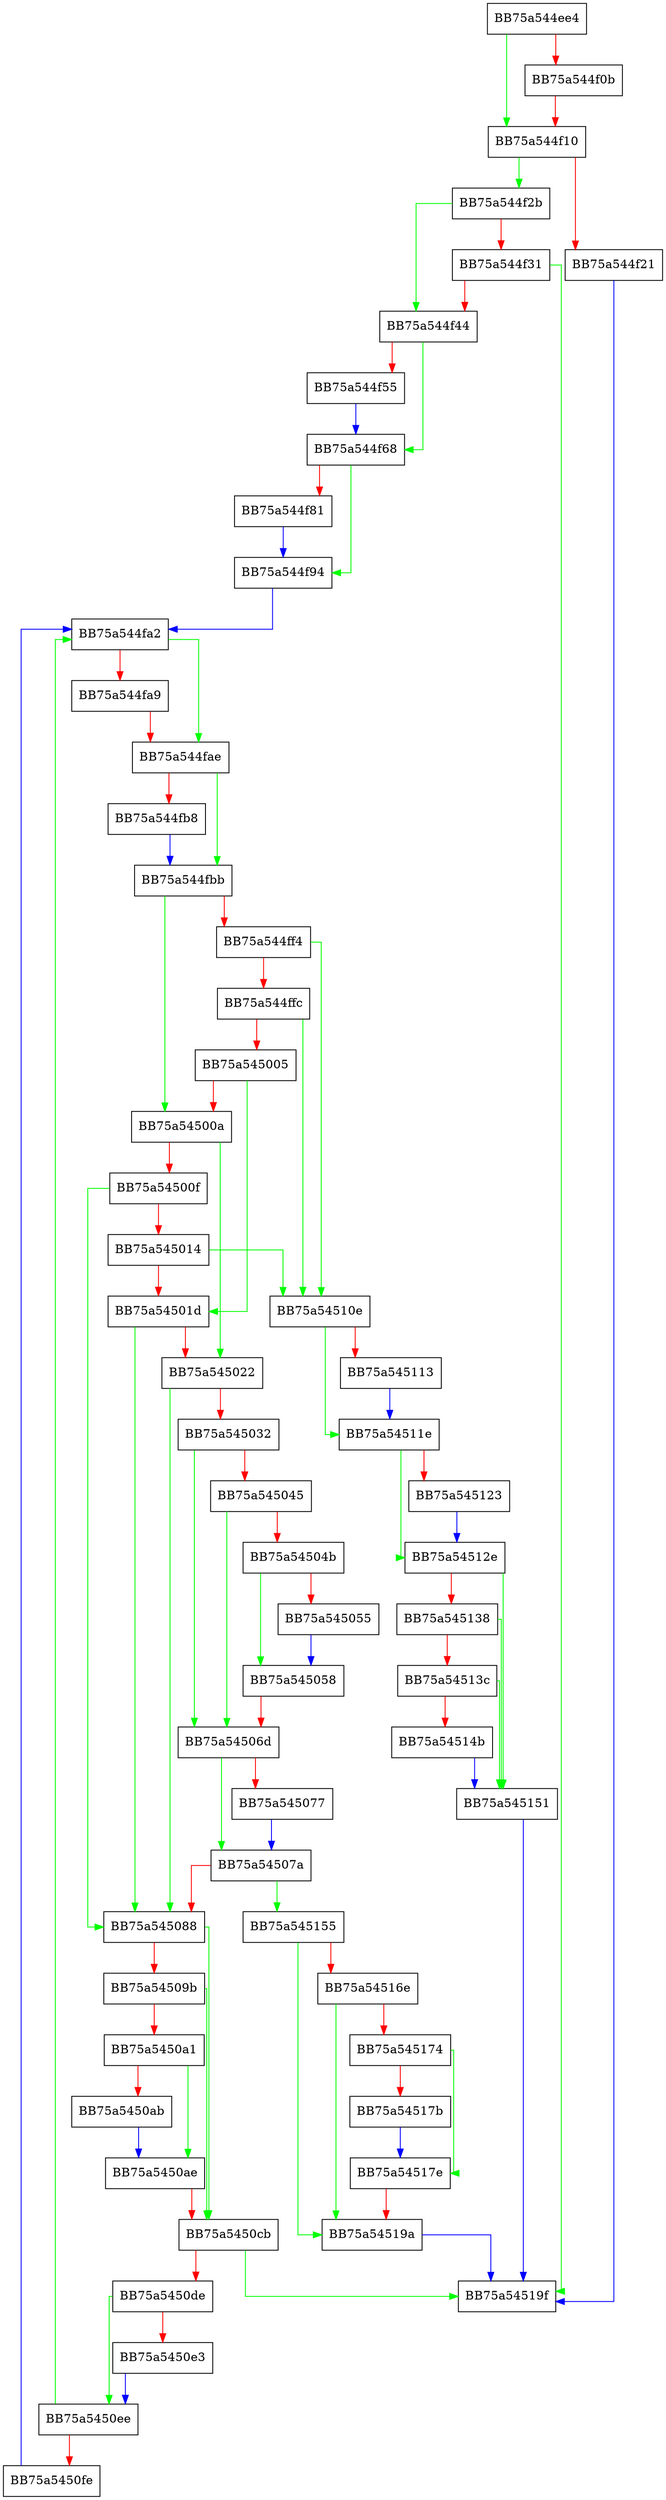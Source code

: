 digraph EnumGetEntry {
  node [shape="box"];
  graph [splines=ortho];
  BB75a544ee4 -> BB75a544f10 [color="green"];
  BB75a544ee4 -> BB75a544f0b [color="red"];
  BB75a544f0b -> BB75a544f10 [color="red"];
  BB75a544f10 -> BB75a544f2b [color="green"];
  BB75a544f10 -> BB75a544f21 [color="red"];
  BB75a544f21 -> BB75a54519f [color="blue"];
  BB75a544f2b -> BB75a544f44 [color="green"];
  BB75a544f2b -> BB75a544f31 [color="red"];
  BB75a544f31 -> BB75a54519f [color="green"];
  BB75a544f31 -> BB75a544f44 [color="red"];
  BB75a544f44 -> BB75a544f68 [color="green"];
  BB75a544f44 -> BB75a544f55 [color="red"];
  BB75a544f55 -> BB75a544f68 [color="blue"];
  BB75a544f68 -> BB75a544f94 [color="green"];
  BB75a544f68 -> BB75a544f81 [color="red"];
  BB75a544f81 -> BB75a544f94 [color="blue"];
  BB75a544f94 -> BB75a544fa2 [color="blue"];
  BB75a544fa2 -> BB75a544fae [color="green"];
  BB75a544fa2 -> BB75a544fa9 [color="red"];
  BB75a544fa9 -> BB75a544fae [color="red"];
  BB75a544fae -> BB75a544fbb [color="green"];
  BB75a544fae -> BB75a544fb8 [color="red"];
  BB75a544fb8 -> BB75a544fbb [color="blue"];
  BB75a544fbb -> BB75a54500a [color="green"];
  BB75a544fbb -> BB75a544ff4 [color="red"];
  BB75a544ff4 -> BB75a54510e [color="green"];
  BB75a544ff4 -> BB75a544ffc [color="red"];
  BB75a544ffc -> BB75a54510e [color="green"];
  BB75a544ffc -> BB75a545005 [color="red"];
  BB75a545005 -> BB75a54501d [color="green"];
  BB75a545005 -> BB75a54500a [color="red"];
  BB75a54500a -> BB75a545022 [color="green"];
  BB75a54500a -> BB75a54500f [color="red"];
  BB75a54500f -> BB75a545088 [color="green"];
  BB75a54500f -> BB75a545014 [color="red"];
  BB75a545014 -> BB75a54510e [color="green"];
  BB75a545014 -> BB75a54501d [color="red"];
  BB75a54501d -> BB75a545088 [color="green"];
  BB75a54501d -> BB75a545022 [color="red"];
  BB75a545022 -> BB75a545088 [color="green"];
  BB75a545022 -> BB75a545032 [color="red"];
  BB75a545032 -> BB75a54506d [color="green"];
  BB75a545032 -> BB75a545045 [color="red"];
  BB75a545045 -> BB75a54506d [color="green"];
  BB75a545045 -> BB75a54504b [color="red"];
  BB75a54504b -> BB75a545058 [color="green"];
  BB75a54504b -> BB75a545055 [color="red"];
  BB75a545055 -> BB75a545058 [color="blue"];
  BB75a545058 -> BB75a54506d [color="red"];
  BB75a54506d -> BB75a54507a [color="green"];
  BB75a54506d -> BB75a545077 [color="red"];
  BB75a545077 -> BB75a54507a [color="blue"];
  BB75a54507a -> BB75a545155 [color="green"];
  BB75a54507a -> BB75a545088 [color="red"];
  BB75a545088 -> BB75a5450cb [color="green"];
  BB75a545088 -> BB75a54509b [color="red"];
  BB75a54509b -> BB75a5450cb [color="green"];
  BB75a54509b -> BB75a5450a1 [color="red"];
  BB75a5450a1 -> BB75a5450ae [color="green"];
  BB75a5450a1 -> BB75a5450ab [color="red"];
  BB75a5450ab -> BB75a5450ae [color="blue"];
  BB75a5450ae -> BB75a5450cb [color="red"];
  BB75a5450cb -> BB75a54519f [color="green"];
  BB75a5450cb -> BB75a5450de [color="red"];
  BB75a5450de -> BB75a5450ee [color="green"];
  BB75a5450de -> BB75a5450e3 [color="red"];
  BB75a5450e3 -> BB75a5450ee [color="blue"];
  BB75a5450ee -> BB75a544fa2 [color="green"];
  BB75a5450ee -> BB75a5450fe [color="red"];
  BB75a5450fe -> BB75a544fa2 [color="blue"];
  BB75a54510e -> BB75a54511e [color="green"];
  BB75a54510e -> BB75a545113 [color="red"];
  BB75a545113 -> BB75a54511e [color="blue"];
  BB75a54511e -> BB75a54512e [color="green"];
  BB75a54511e -> BB75a545123 [color="red"];
  BB75a545123 -> BB75a54512e [color="blue"];
  BB75a54512e -> BB75a545151 [color="green"];
  BB75a54512e -> BB75a545138 [color="red"];
  BB75a545138 -> BB75a545151 [color="green"];
  BB75a545138 -> BB75a54513c [color="red"];
  BB75a54513c -> BB75a545151 [color="green"];
  BB75a54513c -> BB75a54514b [color="red"];
  BB75a54514b -> BB75a545151 [color="blue"];
  BB75a545151 -> BB75a54519f [color="blue"];
  BB75a545155 -> BB75a54519a [color="green"];
  BB75a545155 -> BB75a54516e [color="red"];
  BB75a54516e -> BB75a54519a [color="green"];
  BB75a54516e -> BB75a545174 [color="red"];
  BB75a545174 -> BB75a54517e [color="green"];
  BB75a545174 -> BB75a54517b [color="red"];
  BB75a54517b -> BB75a54517e [color="blue"];
  BB75a54517e -> BB75a54519a [color="red"];
  BB75a54519a -> BB75a54519f [color="blue"];
}